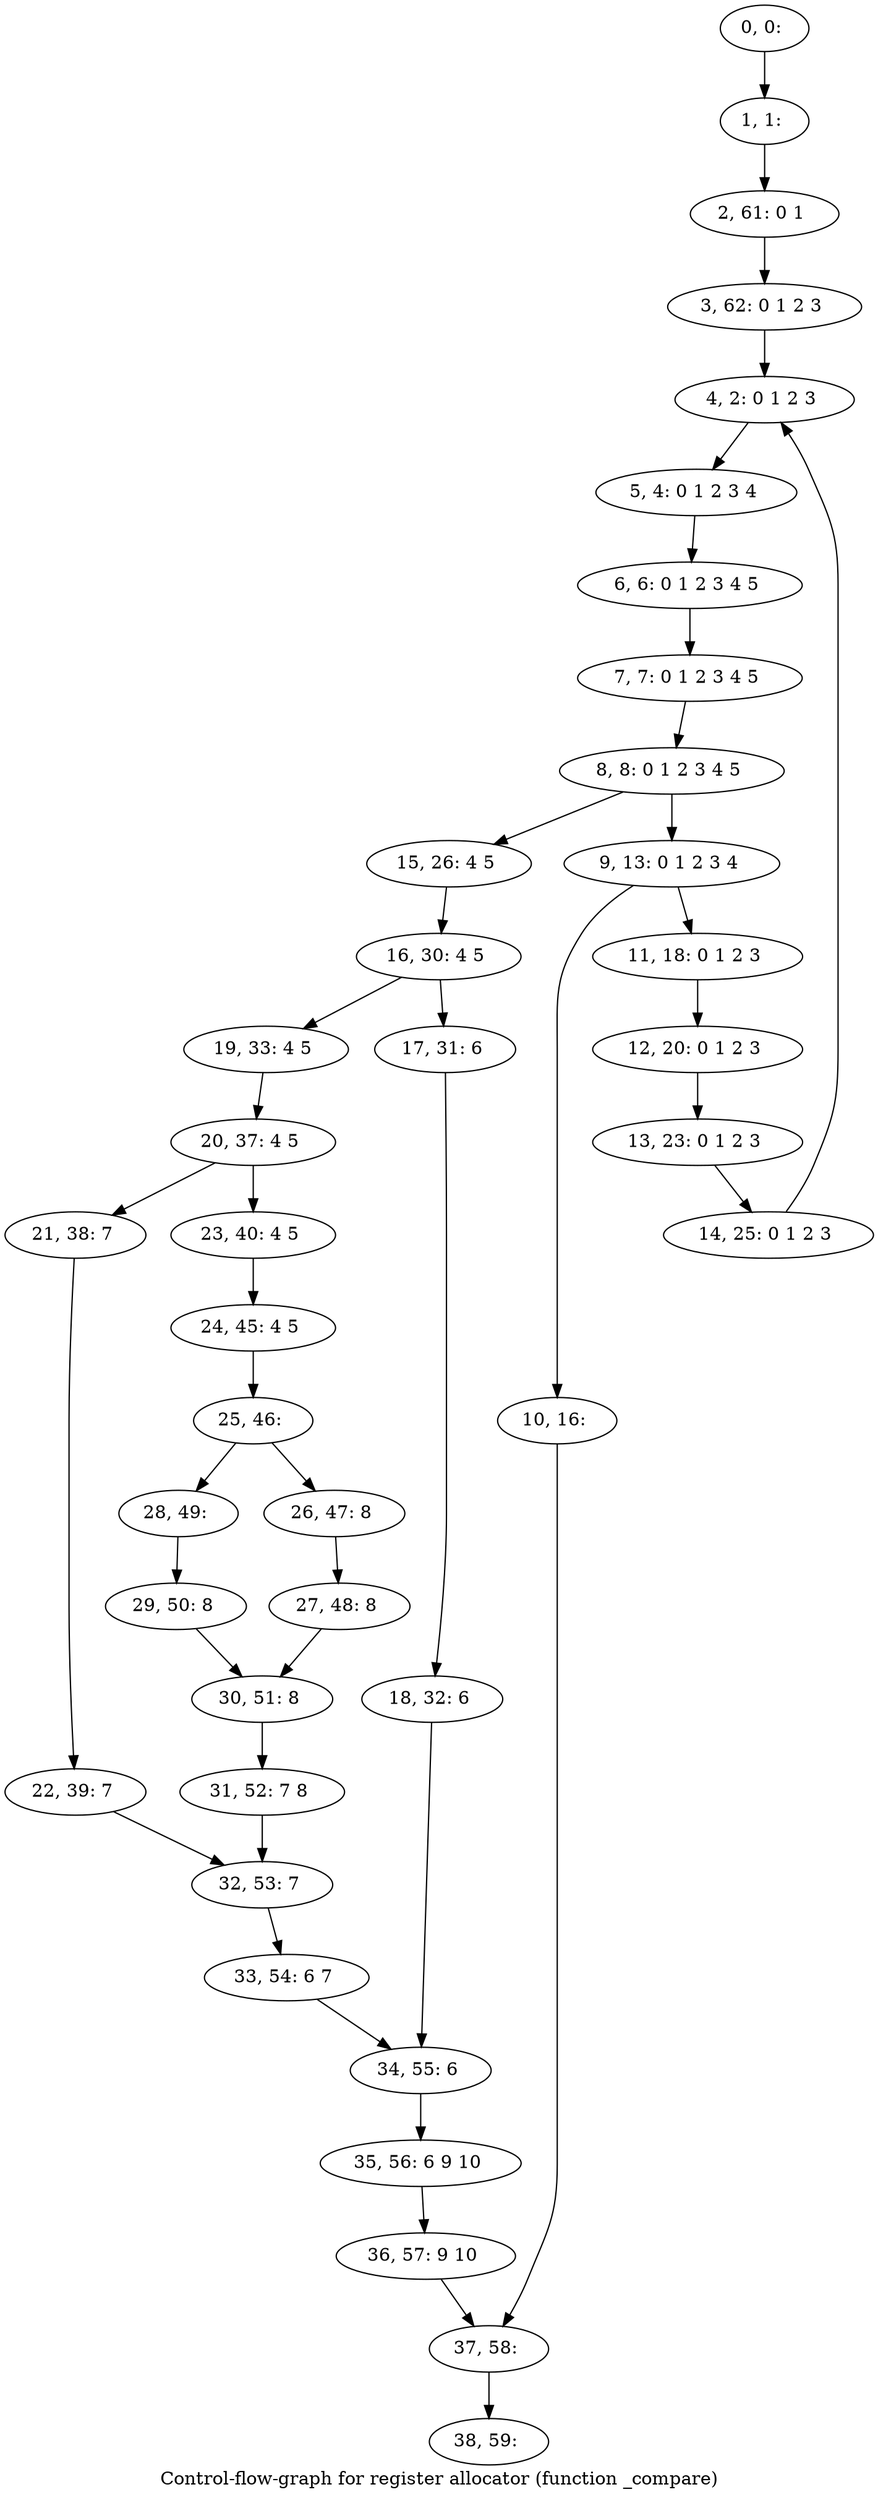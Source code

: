 digraph G {
graph [label="Control-flow-graph for register allocator (function _compare)"]
0[label="0, 0: "];
1[label="1, 1: "];
2[label="2, 61: 0 1 "];
3[label="3, 62: 0 1 2 3 "];
4[label="4, 2: 0 1 2 3 "];
5[label="5, 4: 0 1 2 3 4 "];
6[label="6, 6: 0 1 2 3 4 5 "];
7[label="7, 7: 0 1 2 3 4 5 "];
8[label="8, 8: 0 1 2 3 4 5 "];
9[label="9, 13: 0 1 2 3 4 "];
10[label="10, 16: "];
11[label="11, 18: 0 1 2 3 "];
12[label="12, 20: 0 1 2 3 "];
13[label="13, 23: 0 1 2 3 "];
14[label="14, 25: 0 1 2 3 "];
15[label="15, 26: 4 5 "];
16[label="16, 30: 4 5 "];
17[label="17, 31: 6 "];
18[label="18, 32: 6 "];
19[label="19, 33: 4 5 "];
20[label="20, 37: 4 5 "];
21[label="21, 38: 7 "];
22[label="22, 39: 7 "];
23[label="23, 40: 4 5 "];
24[label="24, 45: 4 5 "];
25[label="25, 46: "];
26[label="26, 47: 8 "];
27[label="27, 48: 8 "];
28[label="28, 49: "];
29[label="29, 50: 8 "];
30[label="30, 51: 8 "];
31[label="31, 52: 7 8 "];
32[label="32, 53: 7 "];
33[label="33, 54: 6 7 "];
34[label="34, 55: 6 "];
35[label="35, 56: 6 9 10 "];
36[label="36, 57: 9 10 "];
37[label="37, 58: "];
38[label="38, 59: "];
0->1 ;
1->2 ;
2->3 ;
3->4 ;
4->5 ;
5->6 ;
6->7 ;
7->8 ;
8->9 ;
8->15 ;
9->10 ;
9->11 ;
10->37 ;
11->12 ;
12->13 ;
13->14 ;
14->4 ;
15->16 ;
16->17 ;
16->19 ;
17->18 ;
18->34 ;
19->20 ;
20->21 ;
20->23 ;
21->22 ;
22->32 ;
23->24 ;
24->25 ;
25->26 ;
25->28 ;
26->27 ;
27->30 ;
28->29 ;
29->30 ;
30->31 ;
31->32 ;
32->33 ;
33->34 ;
34->35 ;
35->36 ;
36->37 ;
37->38 ;
}

